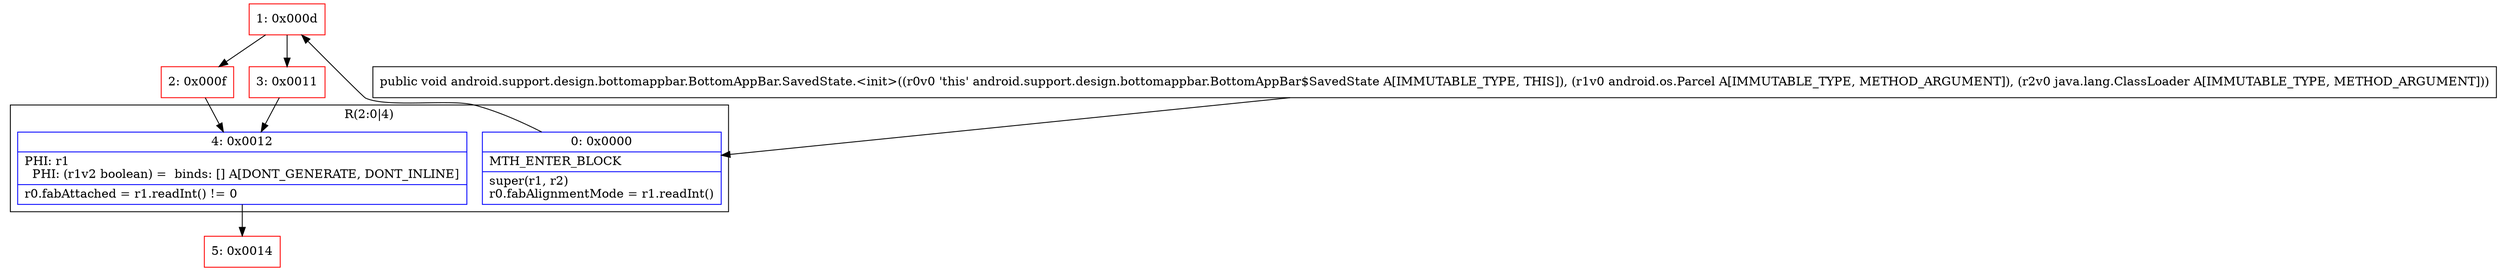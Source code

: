 digraph "CFG forandroid.support.design.bottomappbar.BottomAppBar.SavedState.\<init\>(Landroid\/os\/Parcel;Ljava\/lang\/ClassLoader;)V" {
subgraph cluster_Region_185600990 {
label = "R(2:0|4)";
node [shape=record,color=blue];
Node_0 [shape=record,label="{0\:\ 0x0000|MTH_ENTER_BLOCK\l|super(r1, r2)\lr0.fabAlignmentMode = r1.readInt()\l}"];
Node_4 [shape=record,label="{4\:\ 0x0012|PHI: r1 \l  PHI: (r1v2 boolean) =  binds: [] A[DONT_GENERATE, DONT_INLINE]\l|r0.fabAttached = r1.readInt() != 0\l}"];
}
Node_1 [shape=record,color=red,label="{1\:\ 0x000d}"];
Node_2 [shape=record,color=red,label="{2\:\ 0x000f}"];
Node_3 [shape=record,color=red,label="{3\:\ 0x0011}"];
Node_5 [shape=record,color=red,label="{5\:\ 0x0014}"];
MethodNode[shape=record,label="{public void android.support.design.bottomappbar.BottomAppBar.SavedState.\<init\>((r0v0 'this' android.support.design.bottomappbar.BottomAppBar$SavedState A[IMMUTABLE_TYPE, THIS]), (r1v0 android.os.Parcel A[IMMUTABLE_TYPE, METHOD_ARGUMENT]), (r2v0 java.lang.ClassLoader A[IMMUTABLE_TYPE, METHOD_ARGUMENT])) }"];
MethodNode -> Node_0;
Node_0 -> Node_1;
Node_4 -> Node_5;
Node_1 -> Node_2;
Node_1 -> Node_3;
Node_2 -> Node_4;
Node_3 -> Node_4;
}

